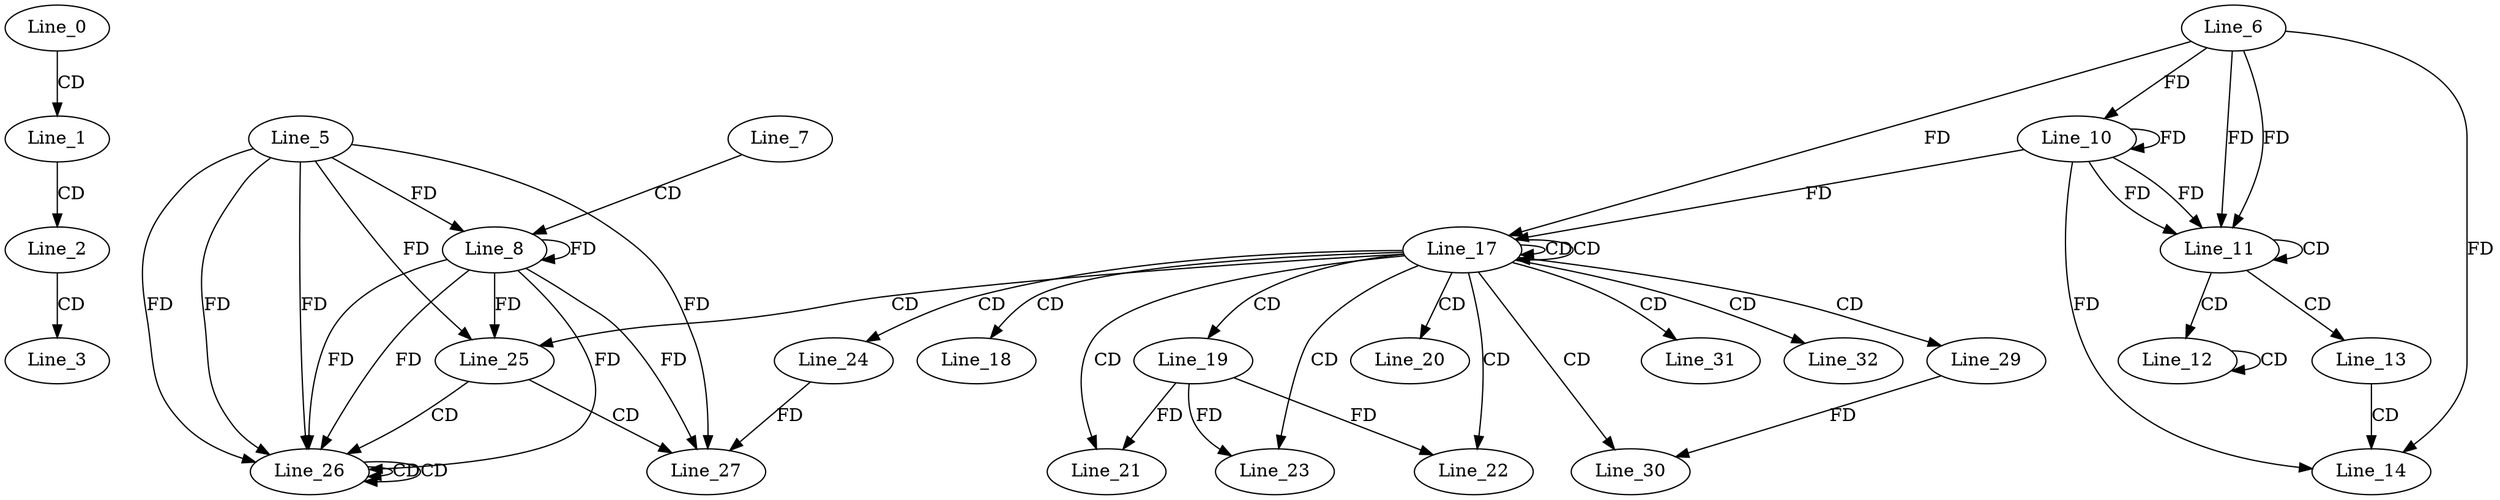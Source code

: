 digraph G {
  Line_0;
  Line_1;
  Line_2;
  Line_3;
  Line_7;
  Line_8;
  Line_5;
  Line_8;
  Line_6;
  Line_10;
  Line_11;
  Line_11;
  Line_12;
  Line_12;
  Line_13;
  Line_14;
  Line_17;
  Line_17;
  Line_17;
  Line_18;
  Line_19;
  Line_20;
  Line_21;
  Line_22;
  Line_23;
  Line_24;
  Line_25;
  Line_26;
  Line_26;
  Line_26;
  Line_27;
  Line_29;
  Line_30;
  Line_30;
  Line_31;
  Line_32;
  Line_0 -> Line_1 [ label="CD" ];
  Line_1 -> Line_2 [ label="CD" ];
  Line_2 -> Line_3 [ label="CD" ];
  Line_7 -> Line_8 [ label="CD" ];
  Line_5 -> Line_8 [ label="FD" ];
  Line_8 -> Line_8 [ label="FD" ];
  Line_6 -> Line_10 [ label="FD" ];
  Line_10 -> Line_10 [ label="FD" ];
  Line_6 -> Line_11 [ label="FD" ];
  Line_10 -> Line_11 [ label="FD" ];
  Line_11 -> Line_11 [ label="CD" ];
  Line_6 -> Line_11 [ label="FD" ];
  Line_10 -> Line_11 [ label="FD" ];
  Line_11 -> Line_12 [ label="CD" ];
  Line_12 -> Line_12 [ label="CD" ];
  Line_11 -> Line_13 [ label="CD" ];
  Line_13 -> Line_14 [ label="CD" ];
  Line_6 -> Line_14 [ label="FD" ];
  Line_10 -> Line_14 [ label="FD" ];
  Line_17 -> Line_17 [ label="CD" ];
  Line_17 -> Line_17 [ label="CD" ];
  Line_6 -> Line_17 [ label="FD" ];
  Line_10 -> Line_17 [ label="FD" ];
  Line_17 -> Line_18 [ label="CD" ];
  Line_17 -> Line_19 [ label="CD" ];
  Line_17 -> Line_20 [ label="CD" ];
  Line_17 -> Line_21 [ label="CD" ];
  Line_19 -> Line_21 [ label="FD" ];
  Line_17 -> Line_22 [ label="CD" ];
  Line_19 -> Line_22 [ label="FD" ];
  Line_17 -> Line_23 [ label="CD" ];
  Line_19 -> Line_23 [ label="FD" ];
  Line_17 -> Line_24 [ label="CD" ];
  Line_17 -> Line_25 [ label="CD" ];
  Line_5 -> Line_25 [ label="FD" ];
  Line_8 -> Line_25 [ label="FD" ];
  Line_25 -> Line_26 [ label="CD" ];
  Line_5 -> Line_26 [ label="FD" ];
  Line_8 -> Line_26 [ label="FD" ];
  Line_26 -> Line_26 [ label="CD" ];
  Line_5 -> Line_26 [ label="FD" ];
  Line_8 -> Line_26 [ label="FD" ];
  Line_26 -> Line_26 [ label="CD" ];
  Line_5 -> Line_26 [ label="FD" ];
  Line_8 -> Line_26 [ label="FD" ];
  Line_25 -> Line_27 [ label="CD" ];
  Line_5 -> Line_27 [ label="FD" ];
  Line_8 -> Line_27 [ label="FD" ];
  Line_24 -> Line_27 [ label="FD" ];
  Line_17 -> Line_29 [ label="CD" ];
  Line_17 -> Line_30 [ label="CD" ];
  Line_29 -> Line_30 [ label="FD" ];
  Line_17 -> Line_31 [ label="CD" ];
  Line_17 -> Line_32 [ label="CD" ];
}
